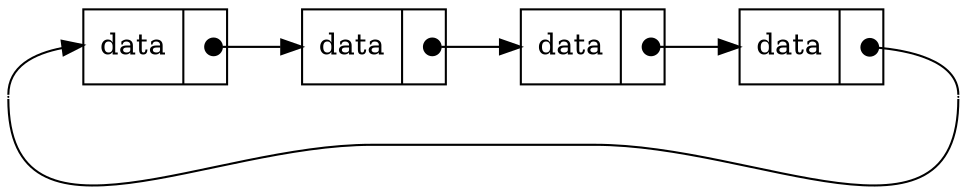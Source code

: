 digraph linkList {
        rankdir=LR;
        graph[pencolor=transparent];
        node [shape=record];
        a [label="{ <data> data | <ref> }"]
        b [label="{ <data> data | <ref> }"];
        c [label="{ <data> data | <ref> }"];
        d [label="{ <data> data | <ref> }"];
        edge[tailclip=false,arrowtail=dot,dir=both];
        {node[shape=point height=0] p0 p4} // make p0 and p4 to small to see
        p0:n -> a[arrowtail=none]
        p0:s -> p4:s[dir=none]
        a:ref:c -> b:data
        b:ref:c -> c:data
        c:ref:c -> d:data
        d:ref:c -> p4:n [arrowhead=none]
}